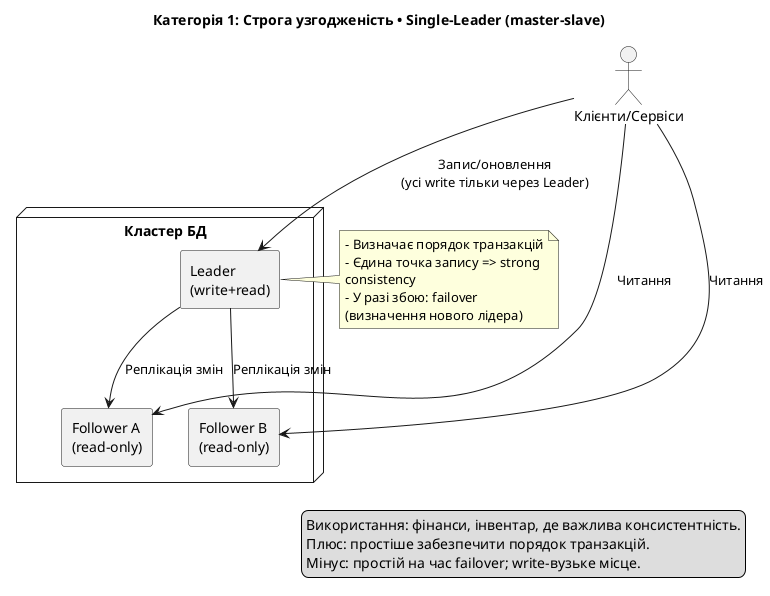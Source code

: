 @startuml
title Категорія 1: Строга узгодженість • Single-Leader (master–slave)

skinparam componentStyle rectangle
skinparam wrapWidth 200
skinparam shadowing false

actor "Клієнти/Сервіси" as Clients

node "Кластер БД" {
  component "Leader\n(write+read)" as L
  component "Follower A\n(read-only)" as F1
  component "Follower B\n(read-only)" as F2
}

Clients --> L : Запис/оновлення\n(усі write тільки через Leader)
Clients --> F1 : Читання
Clients --> F2 : Читання

L --> F1 : Реплікація змін
L --> F2 : Реплікація змін

note right of L
- Визначає порядок транзакцій
- Єдина точка запису => strong consistency
- У разі збою: failover (визначення нового лідера)
end note

legend right
Використання: фінанси, інвентар, де важлива консистентність.
Плюс: простіше забезпечити порядок транзакцій.
Мінус: простій на час failover; write-вузьке місце.
endlegend
@enduml